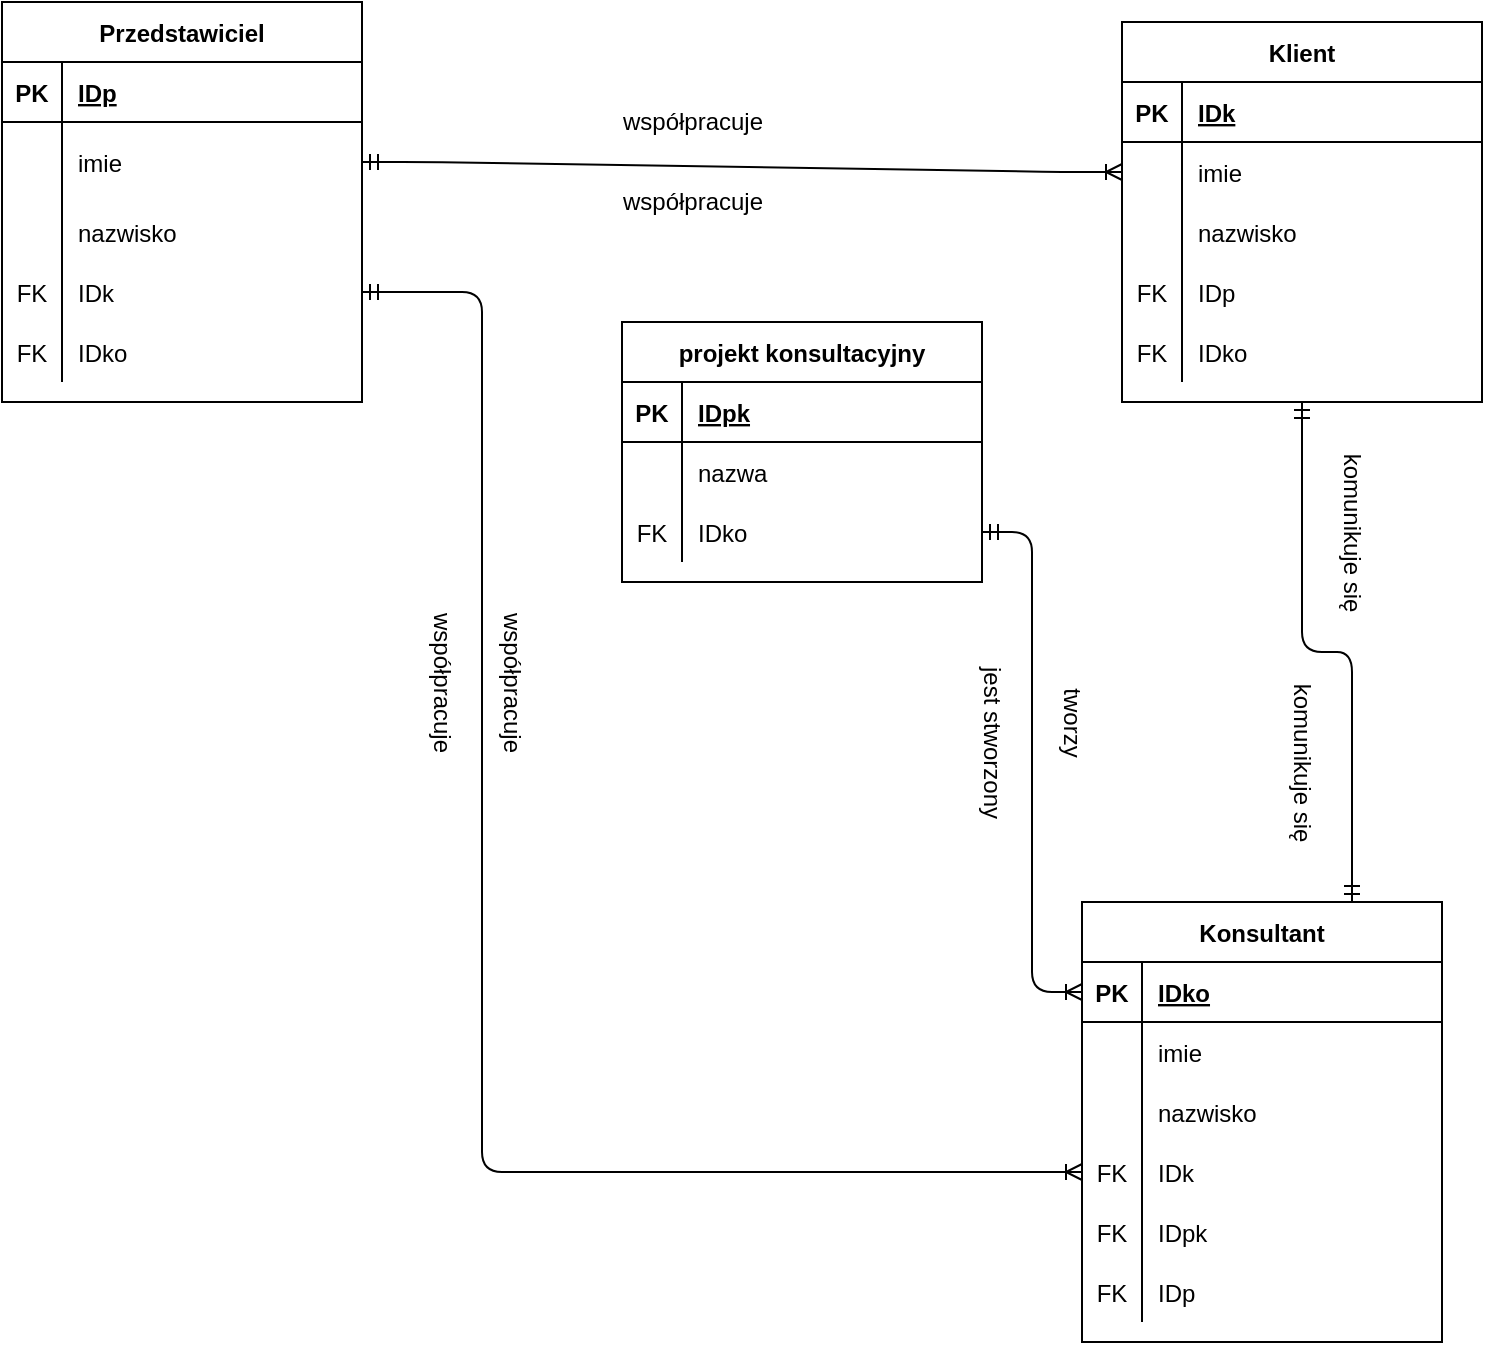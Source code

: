 <mxfile version="13.7.3" type="github"><diagram id="NM_IMoatBoLazlf9Bc3L" name="Page-1"><mxGraphModel dx="1422" dy="794" grid="1" gridSize="10" guides="1" tooltips="1" connect="1" arrows="1" fold="1" page="1" pageScale="1" pageWidth="827" pageHeight="1169" math="0" shadow="0"><root><mxCell id="0"/><mxCell id="1" parent="0"/><mxCell id="OQSbj-mlPFNFhTJlhw3s-14" value="Klient" style="shape=table;startSize=30;container=1;collapsible=1;childLayout=tableLayout;fixedRows=1;rowLines=0;fontStyle=1;align=center;resizeLast=1;" vertex="1" parent="1"><mxGeometry x="600" y="40" width="180" height="190" as="geometry"/></mxCell><mxCell id="OQSbj-mlPFNFhTJlhw3s-15" value="" style="shape=partialRectangle;collapsible=0;dropTarget=0;pointerEvents=0;fillColor=none;top=0;left=0;bottom=1;right=0;points=[[0,0.5],[1,0.5]];portConstraint=eastwest;" vertex="1" parent="OQSbj-mlPFNFhTJlhw3s-14"><mxGeometry y="30" width="180" height="30" as="geometry"/></mxCell><mxCell id="OQSbj-mlPFNFhTJlhw3s-16" value="PK" style="shape=partialRectangle;connectable=0;fillColor=none;top=0;left=0;bottom=0;right=0;fontStyle=1;overflow=hidden;" vertex="1" parent="OQSbj-mlPFNFhTJlhw3s-15"><mxGeometry width="30" height="30" as="geometry"/></mxCell><mxCell id="OQSbj-mlPFNFhTJlhw3s-17" value="IDk" style="shape=partialRectangle;connectable=0;fillColor=none;top=0;left=0;bottom=0;right=0;align=left;spacingLeft=6;fontStyle=5;overflow=hidden;" vertex="1" parent="OQSbj-mlPFNFhTJlhw3s-15"><mxGeometry x="30" width="150" height="30" as="geometry"/></mxCell><mxCell id="OQSbj-mlPFNFhTJlhw3s-18" value="" style="shape=partialRectangle;collapsible=0;dropTarget=0;pointerEvents=0;fillColor=none;top=0;left=0;bottom=0;right=0;points=[[0,0.5],[1,0.5]];portConstraint=eastwest;" vertex="1" parent="OQSbj-mlPFNFhTJlhw3s-14"><mxGeometry y="60" width="180" height="30" as="geometry"/></mxCell><mxCell id="OQSbj-mlPFNFhTJlhw3s-19" value="" style="shape=partialRectangle;connectable=0;fillColor=none;top=0;left=0;bottom=0;right=0;editable=1;overflow=hidden;" vertex="1" parent="OQSbj-mlPFNFhTJlhw3s-18"><mxGeometry width="30" height="30" as="geometry"/></mxCell><mxCell id="OQSbj-mlPFNFhTJlhw3s-20" value="imie" style="shape=partialRectangle;connectable=0;fillColor=none;top=0;left=0;bottom=0;right=0;align=left;spacingLeft=6;overflow=hidden;" vertex="1" parent="OQSbj-mlPFNFhTJlhw3s-18"><mxGeometry x="30" width="150" height="30" as="geometry"/></mxCell><mxCell id="OQSbj-mlPFNFhTJlhw3s-21" value="" style="shape=partialRectangle;collapsible=0;dropTarget=0;pointerEvents=0;fillColor=none;top=0;left=0;bottom=0;right=0;points=[[0,0.5],[1,0.5]];portConstraint=eastwest;" vertex="1" parent="OQSbj-mlPFNFhTJlhw3s-14"><mxGeometry y="90" width="180" height="30" as="geometry"/></mxCell><mxCell id="OQSbj-mlPFNFhTJlhw3s-22" value="" style="shape=partialRectangle;connectable=0;fillColor=none;top=0;left=0;bottom=0;right=0;editable=1;overflow=hidden;" vertex="1" parent="OQSbj-mlPFNFhTJlhw3s-21"><mxGeometry width="30" height="30" as="geometry"/></mxCell><mxCell id="OQSbj-mlPFNFhTJlhw3s-23" value="nazwisko" style="shape=partialRectangle;connectable=0;fillColor=none;top=0;left=0;bottom=0;right=0;align=left;spacingLeft=6;overflow=hidden;" vertex="1" parent="OQSbj-mlPFNFhTJlhw3s-21"><mxGeometry x="30" width="150" height="30" as="geometry"/></mxCell><mxCell id="OQSbj-mlPFNFhTJlhw3s-24" value="" style="shape=partialRectangle;collapsible=0;dropTarget=0;pointerEvents=0;fillColor=none;top=0;left=0;bottom=0;right=0;points=[[0,0.5],[1,0.5]];portConstraint=eastwest;" vertex="1" parent="OQSbj-mlPFNFhTJlhw3s-14"><mxGeometry y="120" width="180" height="30" as="geometry"/></mxCell><mxCell id="OQSbj-mlPFNFhTJlhw3s-25" value="FK" style="shape=partialRectangle;connectable=0;fillColor=none;top=0;left=0;bottom=0;right=0;editable=1;overflow=hidden;" vertex="1" parent="OQSbj-mlPFNFhTJlhw3s-24"><mxGeometry width="30" height="30" as="geometry"/></mxCell><mxCell id="OQSbj-mlPFNFhTJlhw3s-26" value="IDp" style="shape=partialRectangle;connectable=0;fillColor=none;top=0;left=0;bottom=0;right=0;align=left;spacingLeft=6;overflow=hidden;" vertex="1" parent="OQSbj-mlPFNFhTJlhw3s-24"><mxGeometry x="30" width="150" height="30" as="geometry"/></mxCell><mxCell id="OQSbj-mlPFNFhTJlhw3s-62" value="" style="shape=partialRectangle;collapsible=0;dropTarget=0;pointerEvents=0;fillColor=none;top=0;left=0;bottom=0;right=0;points=[[0,0.5],[1,0.5]];portConstraint=eastwest;" vertex="1" parent="OQSbj-mlPFNFhTJlhw3s-14"><mxGeometry y="150" width="180" height="30" as="geometry"/></mxCell><mxCell id="OQSbj-mlPFNFhTJlhw3s-63" value="FK" style="shape=partialRectangle;connectable=0;fillColor=none;top=0;left=0;bottom=0;right=0;editable=1;overflow=hidden;" vertex="1" parent="OQSbj-mlPFNFhTJlhw3s-62"><mxGeometry width="30" height="30" as="geometry"/></mxCell><mxCell id="OQSbj-mlPFNFhTJlhw3s-64" value="IDko" style="shape=partialRectangle;connectable=0;fillColor=none;top=0;left=0;bottom=0;right=0;align=left;spacingLeft=6;overflow=hidden;" vertex="1" parent="OQSbj-mlPFNFhTJlhw3s-62"><mxGeometry x="30" width="150" height="30" as="geometry"/></mxCell><mxCell id="OQSbj-mlPFNFhTJlhw3s-53" value="" style="edgeStyle=entityRelationEdgeStyle;fontSize=12;html=1;endArrow=ERoneToMany;startArrow=ERmandOne;entryX=0;entryY=0.5;entryDx=0;entryDy=0;exitX=1;exitY=0.5;exitDx=0;exitDy=0;" edge="1" parent="1" source="OQSbj-mlPFNFhTJlhw3s-5" target="OQSbj-mlPFNFhTJlhw3s-18"><mxGeometry width="100" height="100" relative="1" as="geometry"><mxPoint x="360" y="460" as="sourcePoint"/><mxPoint x="460" y="360" as="targetPoint"/></mxGeometry></mxCell><mxCell id="OQSbj-mlPFNFhTJlhw3s-40" value="Konsultant" style="shape=table;startSize=30;container=1;collapsible=1;childLayout=tableLayout;fixedRows=1;rowLines=0;fontStyle=1;align=center;resizeLast=1;" vertex="1" parent="1"><mxGeometry x="580" y="480" width="180" height="220" as="geometry"/></mxCell><mxCell id="OQSbj-mlPFNFhTJlhw3s-41" value="" style="shape=partialRectangle;collapsible=0;dropTarget=0;pointerEvents=0;fillColor=none;top=0;left=0;bottom=1;right=0;points=[[0,0.5],[1,0.5]];portConstraint=eastwest;" vertex="1" parent="OQSbj-mlPFNFhTJlhw3s-40"><mxGeometry y="30" width="180" height="30" as="geometry"/></mxCell><mxCell id="OQSbj-mlPFNFhTJlhw3s-42" value="PK" style="shape=partialRectangle;connectable=0;fillColor=none;top=0;left=0;bottom=0;right=0;fontStyle=1;overflow=hidden;" vertex="1" parent="OQSbj-mlPFNFhTJlhw3s-41"><mxGeometry width="30" height="30" as="geometry"/></mxCell><mxCell id="OQSbj-mlPFNFhTJlhw3s-43" value="IDko" style="shape=partialRectangle;connectable=0;fillColor=none;top=0;left=0;bottom=0;right=0;align=left;spacingLeft=6;fontStyle=5;overflow=hidden;" vertex="1" parent="OQSbj-mlPFNFhTJlhw3s-41"><mxGeometry x="30" width="150" height="30" as="geometry"/></mxCell><mxCell id="OQSbj-mlPFNFhTJlhw3s-44" value="" style="shape=partialRectangle;collapsible=0;dropTarget=0;pointerEvents=0;fillColor=none;top=0;left=0;bottom=0;right=0;points=[[0,0.5],[1,0.5]];portConstraint=eastwest;" vertex="1" parent="OQSbj-mlPFNFhTJlhw3s-40"><mxGeometry y="60" width="180" height="30" as="geometry"/></mxCell><mxCell id="OQSbj-mlPFNFhTJlhw3s-45" value="" style="shape=partialRectangle;connectable=0;fillColor=none;top=0;left=0;bottom=0;right=0;editable=1;overflow=hidden;" vertex="1" parent="OQSbj-mlPFNFhTJlhw3s-44"><mxGeometry width="30" height="30" as="geometry"/></mxCell><mxCell id="OQSbj-mlPFNFhTJlhw3s-46" value="imie" style="shape=partialRectangle;connectable=0;fillColor=none;top=0;left=0;bottom=0;right=0;align=left;spacingLeft=6;overflow=hidden;" vertex="1" parent="OQSbj-mlPFNFhTJlhw3s-44"><mxGeometry x="30" width="150" height="30" as="geometry"/></mxCell><mxCell id="OQSbj-mlPFNFhTJlhw3s-47" value="" style="shape=partialRectangle;collapsible=0;dropTarget=0;pointerEvents=0;fillColor=none;top=0;left=0;bottom=0;right=0;points=[[0,0.5],[1,0.5]];portConstraint=eastwest;" vertex="1" parent="OQSbj-mlPFNFhTJlhw3s-40"><mxGeometry y="90" width="180" height="30" as="geometry"/></mxCell><mxCell id="OQSbj-mlPFNFhTJlhw3s-48" value="" style="shape=partialRectangle;connectable=0;fillColor=none;top=0;left=0;bottom=0;right=0;editable=1;overflow=hidden;" vertex="1" parent="OQSbj-mlPFNFhTJlhw3s-47"><mxGeometry width="30" height="30" as="geometry"/></mxCell><mxCell id="OQSbj-mlPFNFhTJlhw3s-49" value="nazwisko" style="shape=partialRectangle;connectable=0;fillColor=none;top=0;left=0;bottom=0;right=0;align=left;spacingLeft=6;overflow=hidden;" vertex="1" parent="OQSbj-mlPFNFhTJlhw3s-47"><mxGeometry x="30" width="150" height="30" as="geometry"/></mxCell><mxCell id="OQSbj-mlPFNFhTJlhw3s-50" value="" style="shape=partialRectangle;collapsible=0;dropTarget=0;pointerEvents=0;fillColor=none;top=0;left=0;bottom=0;right=0;points=[[0,0.5],[1,0.5]];portConstraint=eastwest;" vertex="1" parent="OQSbj-mlPFNFhTJlhw3s-40"><mxGeometry y="120" width="180" height="30" as="geometry"/></mxCell><mxCell id="OQSbj-mlPFNFhTJlhw3s-51" value="FK" style="shape=partialRectangle;connectable=0;fillColor=none;top=0;left=0;bottom=0;right=0;editable=1;overflow=hidden;" vertex="1" parent="OQSbj-mlPFNFhTJlhw3s-50"><mxGeometry width="30" height="30" as="geometry"/></mxCell><mxCell id="OQSbj-mlPFNFhTJlhw3s-52" value="IDk" style="shape=partialRectangle;connectable=0;fillColor=none;top=0;left=0;bottom=0;right=0;align=left;spacingLeft=6;overflow=hidden;" vertex="1" parent="OQSbj-mlPFNFhTJlhw3s-50"><mxGeometry x="30" width="150" height="30" as="geometry"/></mxCell><mxCell id="OQSbj-mlPFNFhTJlhw3s-73" value="" style="shape=partialRectangle;collapsible=0;dropTarget=0;pointerEvents=0;fillColor=none;top=0;left=0;bottom=0;right=0;points=[[0,0.5],[1,0.5]];portConstraint=eastwest;" vertex="1" parent="OQSbj-mlPFNFhTJlhw3s-40"><mxGeometry y="150" width="180" height="30" as="geometry"/></mxCell><mxCell id="OQSbj-mlPFNFhTJlhw3s-74" value="FK" style="shape=partialRectangle;connectable=0;fillColor=none;top=0;left=0;bottom=0;right=0;editable=1;overflow=hidden;" vertex="1" parent="OQSbj-mlPFNFhTJlhw3s-73"><mxGeometry width="30" height="30" as="geometry"/></mxCell><mxCell id="OQSbj-mlPFNFhTJlhw3s-75" value="IDpk" style="shape=partialRectangle;connectable=0;fillColor=none;top=0;left=0;bottom=0;right=0;align=left;spacingLeft=6;overflow=hidden;" vertex="1" parent="OQSbj-mlPFNFhTJlhw3s-73"><mxGeometry x="30" width="150" height="30" as="geometry"/></mxCell><mxCell id="OQSbj-mlPFNFhTJlhw3s-76" value="" style="shape=partialRectangle;collapsible=0;dropTarget=0;pointerEvents=0;fillColor=none;top=0;left=0;bottom=0;right=0;points=[[0,0.5],[1,0.5]];portConstraint=eastwest;" vertex="1" parent="OQSbj-mlPFNFhTJlhw3s-40"><mxGeometry y="180" width="180" height="30" as="geometry"/></mxCell><mxCell id="OQSbj-mlPFNFhTJlhw3s-77" value="FK" style="shape=partialRectangle;connectable=0;fillColor=none;top=0;left=0;bottom=0;right=0;editable=1;overflow=hidden;" vertex="1" parent="OQSbj-mlPFNFhTJlhw3s-76"><mxGeometry width="30" height="30" as="geometry"/></mxCell><mxCell id="OQSbj-mlPFNFhTJlhw3s-78" value="IDp" style="shape=partialRectangle;connectable=0;fillColor=none;top=0;left=0;bottom=0;right=0;align=left;spacingLeft=6;overflow=hidden;" vertex="1" parent="OQSbj-mlPFNFhTJlhw3s-76"><mxGeometry x="30" width="150" height="30" as="geometry"/></mxCell><mxCell id="OQSbj-mlPFNFhTJlhw3s-54" value="" style="edgeStyle=elbowEdgeStyle;fontSize=12;html=1;endArrow=ERmandOne;startArrow=ERmandOne;exitX=0.5;exitY=1;exitDx=0;exitDy=0;endFill=0;elbow=vertical;" edge="1" parent="1" source="OQSbj-mlPFNFhTJlhw3s-14"><mxGeometry width="100" height="100" relative="1" as="geometry"><mxPoint x="360" y="460" as="sourcePoint"/><mxPoint x="715" y="480" as="targetPoint"/></mxGeometry></mxCell><mxCell id="OQSbj-mlPFNFhTJlhw3s-55" value="" style="edgeStyle=elbowEdgeStyle;fontSize=12;html=1;endArrow=ERoneToMany;startArrow=ERmandOne;entryX=0;entryY=0.5;entryDx=0;entryDy=0;exitX=1;exitY=0.5;exitDx=0;exitDy=0;" edge="1" parent="1" source="OQSbj-mlPFNFhTJlhw3s-11" target="OQSbj-mlPFNFhTJlhw3s-50"><mxGeometry width="100" height="100" relative="1" as="geometry"><mxPoint x="360" y="460" as="sourcePoint"/><mxPoint x="460" y="360" as="targetPoint"/><Array as="points"><mxPoint x="280" y="380"/></Array></mxGeometry></mxCell><mxCell id="OQSbj-mlPFNFhTJlhw3s-27" value="projekt konsultacyjny" style="shape=table;startSize=30;container=1;collapsible=1;childLayout=tableLayout;fixedRows=1;rowLines=0;fontStyle=1;align=center;resizeLast=1;" vertex="1" parent="1"><mxGeometry x="350" y="190" width="180" height="130" as="geometry"/></mxCell><mxCell id="OQSbj-mlPFNFhTJlhw3s-28" value="" style="shape=partialRectangle;collapsible=0;dropTarget=0;pointerEvents=0;fillColor=none;top=0;left=0;bottom=1;right=0;points=[[0,0.5],[1,0.5]];portConstraint=eastwest;" vertex="1" parent="OQSbj-mlPFNFhTJlhw3s-27"><mxGeometry y="30" width="180" height="30" as="geometry"/></mxCell><mxCell id="OQSbj-mlPFNFhTJlhw3s-29" value="PK" style="shape=partialRectangle;connectable=0;fillColor=none;top=0;left=0;bottom=0;right=0;fontStyle=1;overflow=hidden;" vertex="1" parent="OQSbj-mlPFNFhTJlhw3s-28"><mxGeometry width="30" height="30" as="geometry"/></mxCell><mxCell id="OQSbj-mlPFNFhTJlhw3s-30" value="IDpk" style="shape=partialRectangle;connectable=0;fillColor=none;top=0;left=0;bottom=0;right=0;align=left;spacingLeft=6;fontStyle=5;overflow=hidden;" vertex="1" parent="OQSbj-mlPFNFhTJlhw3s-28"><mxGeometry x="30" width="150" height="30" as="geometry"/></mxCell><mxCell id="OQSbj-mlPFNFhTJlhw3s-31" value="" style="shape=partialRectangle;collapsible=0;dropTarget=0;pointerEvents=0;fillColor=none;top=0;left=0;bottom=0;right=0;points=[[0,0.5],[1,0.5]];portConstraint=eastwest;" vertex="1" parent="OQSbj-mlPFNFhTJlhw3s-27"><mxGeometry y="60" width="180" height="30" as="geometry"/></mxCell><mxCell id="OQSbj-mlPFNFhTJlhw3s-32" value="" style="shape=partialRectangle;connectable=0;fillColor=none;top=0;left=0;bottom=0;right=0;editable=1;overflow=hidden;" vertex="1" parent="OQSbj-mlPFNFhTJlhw3s-31"><mxGeometry width="30" height="30" as="geometry"/></mxCell><mxCell id="OQSbj-mlPFNFhTJlhw3s-33" value="nazwa" style="shape=partialRectangle;connectable=0;fillColor=none;top=0;left=0;bottom=0;right=0;align=left;spacingLeft=6;overflow=hidden;" vertex="1" parent="OQSbj-mlPFNFhTJlhw3s-31"><mxGeometry x="30" width="150" height="30" as="geometry"/></mxCell><mxCell id="OQSbj-mlPFNFhTJlhw3s-34" value="" style="shape=partialRectangle;collapsible=0;dropTarget=0;pointerEvents=0;fillColor=none;top=0;left=0;bottom=0;right=0;points=[[0,0.5],[1,0.5]];portConstraint=eastwest;" vertex="1" parent="OQSbj-mlPFNFhTJlhw3s-27"><mxGeometry y="90" width="180" height="30" as="geometry"/></mxCell><mxCell id="OQSbj-mlPFNFhTJlhw3s-35" value="FK" style="shape=partialRectangle;connectable=0;fillColor=none;top=0;left=0;bottom=0;right=0;editable=1;overflow=hidden;" vertex="1" parent="OQSbj-mlPFNFhTJlhw3s-34"><mxGeometry width="30" height="30" as="geometry"/></mxCell><mxCell id="OQSbj-mlPFNFhTJlhw3s-36" value="IDko" style="shape=partialRectangle;connectable=0;fillColor=none;top=0;left=0;bottom=0;right=0;align=left;spacingLeft=6;overflow=hidden;" vertex="1" parent="OQSbj-mlPFNFhTJlhw3s-34"><mxGeometry x="30" width="150" height="30" as="geometry"/></mxCell><mxCell id="OQSbj-mlPFNFhTJlhw3s-1" value="Przedstawiciel" style="shape=table;startSize=30;container=1;collapsible=1;childLayout=tableLayout;fixedRows=1;rowLines=0;fontStyle=1;align=center;resizeLast=1;" vertex="1" parent="1"><mxGeometry x="40" y="30" width="180" height="200" as="geometry"/></mxCell><mxCell id="OQSbj-mlPFNFhTJlhw3s-2" value="" style="shape=partialRectangle;collapsible=0;dropTarget=0;pointerEvents=0;fillColor=none;top=0;left=0;bottom=1;right=0;points=[[0,0.5],[1,0.5]];portConstraint=eastwest;" vertex="1" parent="OQSbj-mlPFNFhTJlhw3s-1"><mxGeometry y="30" width="180" height="30" as="geometry"/></mxCell><mxCell id="OQSbj-mlPFNFhTJlhw3s-3" value="PK" style="shape=partialRectangle;connectable=0;fillColor=none;top=0;left=0;bottom=0;right=0;fontStyle=1;overflow=hidden;" vertex="1" parent="OQSbj-mlPFNFhTJlhw3s-2"><mxGeometry width="30" height="30" as="geometry"/></mxCell><mxCell id="OQSbj-mlPFNFhTJlhw3s-4" value="IDp" style="shape=partialRectangle;connectable=0;fillColor=none;top=0;left=0;bottom=0;right=0;align=left;spacingLeft=6;fontStyle=5;overflow=hidden;" vertex="1" parent="OQSbj-mlPFNFhTJlhw3s-2"><mxGeometry x="30" width="150" height="30" as="geometry"/></mxCell><mxCell id="OQSbj-mlPFNFhTJlhw3s-5" value="" style="shape=partialRectangle;collapsible=0;dropTarget=0;pointerEvents=0;fillColor=none;top=0;left=0;bottom=0;right=0;points=[[0,0.5],[1,0.5]];portConstraint=eastwest;" vertex="1" parent="OQSbj-mlPFNFhTJlhw3s-1"><mxGeometry y="60" width="180" height="40" as="geometry"/></mxCell><mxCell id="OQSbj-mlPFNFhTJlhw3s-6" value="" style="shape=partialRectangle;connectable=0;fillColor=none;top=0;left=0;bottom=0;right=0;editable=1;overflow=hidden;" vertex="1" parent="OQSbj-mlPFNFhTJlhw3s-5"><mxGeometry width="30" height="40" as="geometry"/></mxCell><mxCell id="OQSbj-mlPFNFhTJlhw3s-7" value="imie" style="shape=partialRectangle;connectable=0;fillColor=none;top=0;left=0;bottom=0;right=0;align=left;spacingLeft=6;overflow=hidden;" vertex="1" parent="OQSbj-mlPFNFhTJlhw3s-5"><mxGeometry x="30" width="150" height="40" as="geometry"/></mxCell><mxCell id="OQSbj-mlPFNFhTJlhw3s-8" value="" style="shape=partialRectangle;collapsible=0;dropTarget=0;pointerEvents=0;fillColor=none;top=0;left=0;bottom=0;right=0;points=[[0,0.5],[1,0.5]];portConstraint=eastwest;" vertex="1" parent="OQSbj-mlPFNFhTJlhw3s-1"><mxGeometry y="100" width="180" height="30" as="geometry"/></mxCell><mxCell id="OQSbj-mlPFNFhTJlhw3s-9" value="" style="shape=partialRectangle;connectable=0;fillColor=none;top=0;left=0;bottom=0;right=0;editable=1;overflow=hidden;" vertex="1" parent="OQSbj-mlPFNFhTJlhw3s-8"><mxGeometry width="30" height="30" as="geometry"/></mxCell><mxCell id="OQSbj-mlPFNFhTJlhw3s-10" value="nazwisko" style="shape=partialRectangle;connectable=0;fillColor=none;top=0;left=0;bottom=0;right=0;align=left;spacingLeft=6;overflow=hidden;" vertex="1" parent="OQSbj-mlPFNFhTJlhw3s-8"><mxGeometry x="30" width="150" height="30" as="geometry"/></mxCell><mxCell id="OQSbj-mlPFNFhTJlhw3s-11" value="" style="shape=partialRectangle;collapsible=0;dropTarget=0;pointerEvents=0;fillColor=none;top=0;left=0;bottom=0;right=0;points=[[0,0.5],[1,0.5]];portConstraint=eastwest;" vertex="1" parent="OQSbj-mlPFNFhTJlhw3s-1"><mxGeometry y="130" width="180" height="30" as="geometry"/></mxCell><mxCell id="OQSbj-mlPFNFhTJlhw3s-12" value="FK" style="shape=partialRectangle;connectable=0;fillColor=none;top=0;left=0;bottom=0;right=0;editable=1;overflow=hidden;" vertex="1" parent="OQSbj-mlPFNFhTJlhw3s-11"><mxGeometry width="30" height="30" as="geometry"/></mxCell><mxCell id="OQSbj-mlPFNFhTJlhw3s-13" value="IDk" style="shape=partialRectangle;connectable=0;fillColor=none;top=0;left=0;bottom=0;right=0;align=left;spacingLeft=6;overflow=hidden;" vertex="1" parent="OQSbj-mlPFNFhTJlhw3s-11"><mxGeometry x="30" width="150" height="30" as="geometry"/></mxCell><mxCell id="OQSbj-mlPFNFhTJlhw3s-59" value="" style="shape=partialRectangle;collapsible=0;dropTarget=0;pointerEvents=0;fillColor=none;top=0;left=0;bottom=0;right=0;points=[[0,0.5],[1,0.5]];portConstraint=eastwest;" vertex="1" parent="OQSbj-mlPFNFhTJlhw3s-1"><mxGeometry y="160" width="180" height="30" as="geometry"/></mxCell><mxCell id="OQSbj-mlPFNFhTJlhw3s-60" value="FK" style="shape=partialRectangle;connectable=0;fillColor=none;top=0;left=0;bottom=0;right=0;editable=1;overflow=hidden;" vertex="1" parent="OQSbj-mlPFNFhTJlhw3s-59"><mxGeometry width="30" height="30" as="geometry"/></mxCell><mxCell id="OQSbj-mlPFNFhTJlhw3s-61" value="IDko" style="shape=partialRectangle;connectable=0;fillColor=none;top=0;left=0;bottom=0;right=0;align=left;spacingLeft=6;overflow=hidden;" vertex="1" parent="OQSbj-mlPFNFhTJlhw3s-59"><mxGeometry x="30" width="150" height="30" as="geometry"/></mxCell><mxCell id="OQSbj-mlPFNFhTJlhw3s-56" value="" style="edgeStyle=elbowEdgeStyle;fontSize=12;html=1;endArrow=ERoneToMany;startArrow=ERmandOne;entryX=0;entryY=0.5;entryDx=0;entryDy=0;exitX=1;exitY=0.5;exitDx=0;exitDy=0;" edge="1" parent="1" source="OQSbj-mlPFNFhTJlhw3s-34" target="OQSbj-mlPFNFhTJlhw3s-41"><mxGeometry width="100" height="100" relative="1" as="geometry"><mxPoint x="530" y="270" as="sourcePoint"/><mxPoint x="460" y="260" as="targetPoint"/></mxGeometry></mxCell><mxCell id="OQSbj-mlPFNFhTJlhw3s-79" value="&lt;p style=&quot;line-height: 10%&quot;&gt;komunikuje się&lt;/p&gt;" style="text;html=1;align=center;verticalAlign=middle;resizable=0;points=[];autosize=1;rotation=90;" vertex="1" parent="1"><mxGeometry x="670" y="280" width="90" height="30" as="geometry"/></mxCell><mxCell id="OQSbj-mlPFNFhTJlhw3s-80" value="komunikuje się" style="text;html=1;align=center;verticalAlign=middle;resizable=0;points=[];autosize=1;rotation=90;" vertex="1" parent="1"><mxGeometry x="645" y="400" width="90" height="20" as="geometry"/></mxCell><mxCell id="OQSbj-mlPFNFhTJlhw3s-81" value="tworzy" style="text;html=1;align=center;verticalAlign=middle;resizable=0;points=[];autosize=1;rotation=90;" vertex="1" parent="1"><mxGeometry x="550" y="380" width="50" height="20" as="geometry"/></mxCell><mxCell id="OQSbj-mlPFNFhTJlhw3s-82" value="jest stworzony" style="text;html=1;align=center;verticalAlign=middle;resizable=0;points=[];autosize=1;rotation=90;" vertex="1" parent="1"><mxGeometry x="490" y="390" width="90" height="20" as="geometry"/></mxCell><mxCell id="OQSbj-mlPFNFhTJlhw3s-83" value="współpracuje" style="text;html=1;align=center;verticalAlign=middle;resizable=0;points=[];autosize=1;" vertex="1" parent="1"><mxGeometry x="340" y="80" width="90" height="20" as="geometry"/></mxCell><mxCell id="OQSbj-mlPFNFhTJlhw3s-84" value="współpracuje" style="text;html=1;align=center;verticalAlign=middle;resizable=0;points=[];autosize=1;" vertex="1" parent="1"><mxGeometry x="340" y="120" width="90" height="20" as="geometry"/></mxCell><mxCell id="OQSbj-mlPFNFhTJlhw3s-85" value="współpracuje" style="text;html=1;align=center;verticalAlign=middle;resizable=0;points=[];autosize=1;rotation=90;" vertex="1" parent="1"><mxGeometry x="250" y="360" width="90" height="20" as="geometry"/></mxCell><mxCell id="OQSbj-mlPFNFhTJlhw3s-86" value="współpracuje" style="text;html=1;align=center;verticalAlign=middle;resizable=0;points=[];autosize=1;rotation=90;" vertex="1" parent="1"><mxGeometry x="215" y="360" width="90" height="20" as="geometry"/></mxCell></root></mxGraphModel></diagram></mxfile>